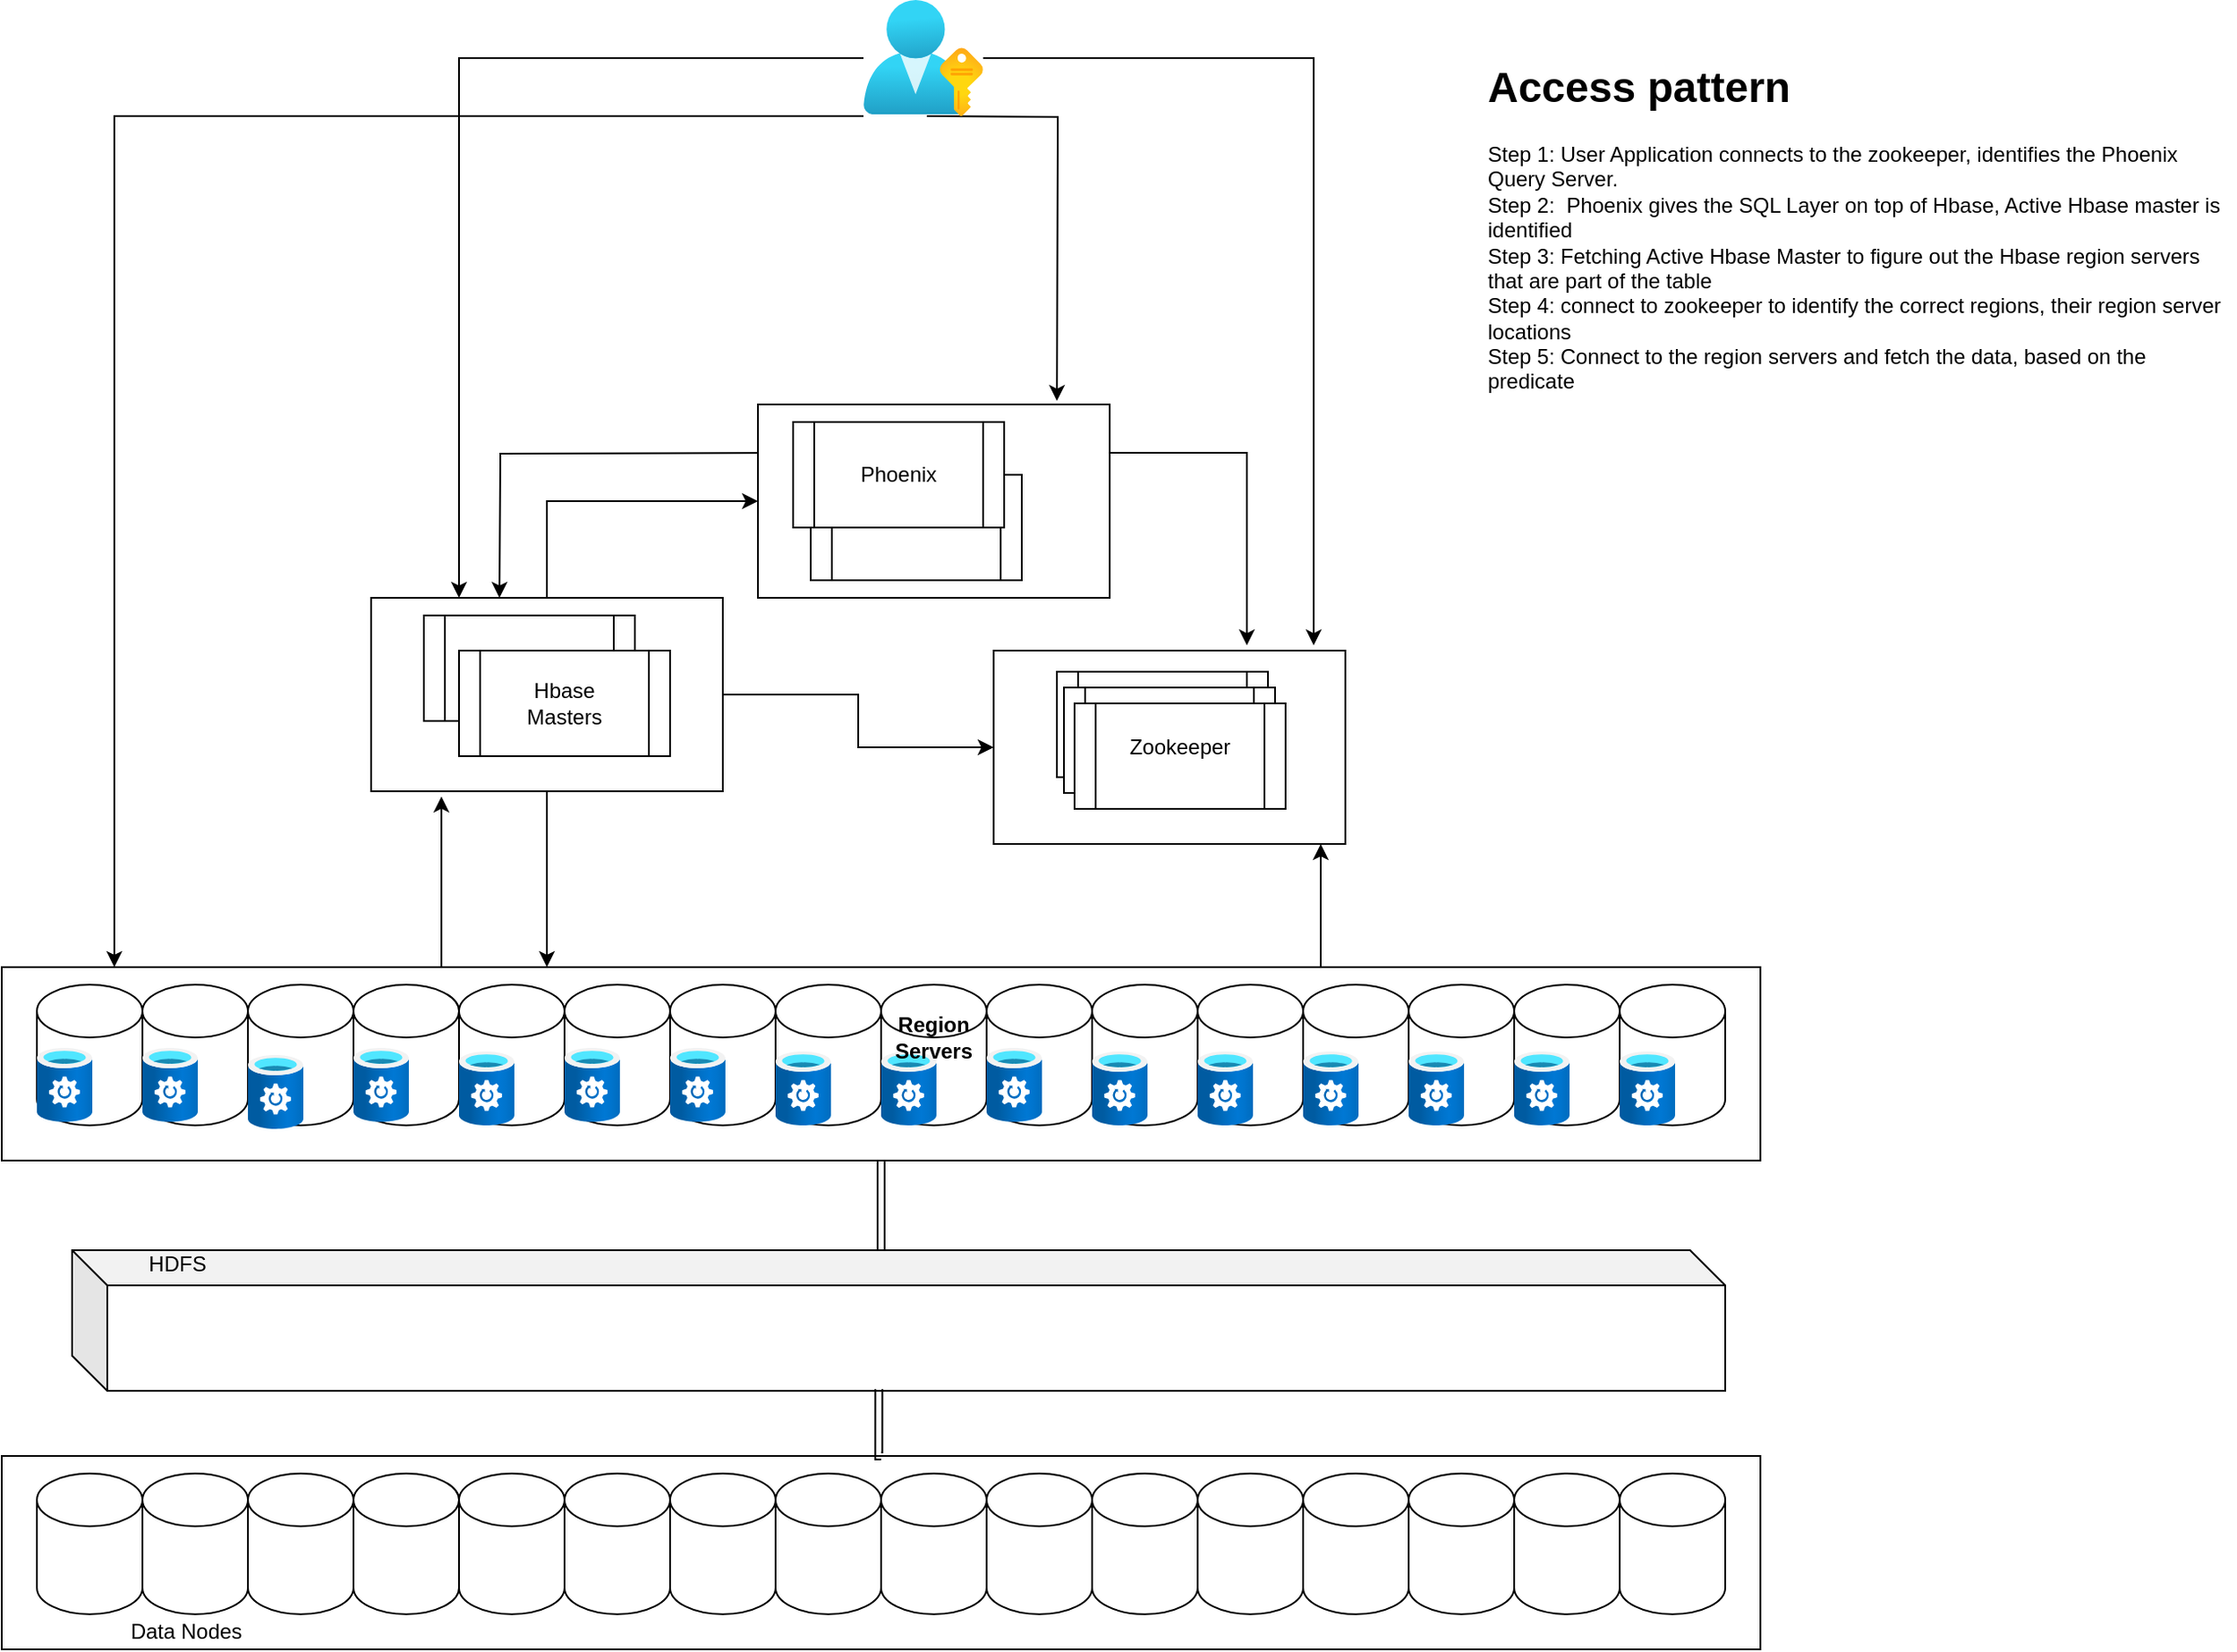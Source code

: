 <mxfile version="13.7.6" type="github">
  <diagram id="bmhlEbcA9fRNL5O0vbAR" name="Page-1">
    <mxGraphModel dx="1426" dy="747" grid="1" gridSize="10" guides="1" tooltips="1" connect="1" arrows="1" fold="1" page="1" pageScale="1" pageWidth="850" pageHeight="1100" math="0" shadow="0">
      <root>
        <mxCell id="0" />
        <mxCell id="1" parent="0" />
        <mxCell id="N-GH-2d4FOaoW70_5H-s-35" value="" style="rounded=0;whiteSpace=wrap;html=1;" parent="1" vertex="1">
          <mxGeometry x="574" y="450" width="200" height="110" as="geometry" />
        </mxCell>
        <mxCell id="N-GH-2d4FOaoW70_5H-s-38" style="edgeStyle=orthogonalEdgeStyle;rounded=0;orthogonalLoop=1;jettySize=auto;html=1;exitX=1;exitY=0.25;exitDx=0;exitDy=0;entryX=0.72;entryY=-0.027;entryDx=0;entryDy=0;entryPerimeter=0;" parent="1" source="N-GH-2d4FOaoW70_5H-s-34" target="N-GH-2d4FOaoW70_5H-s-35" edge="1">
          <mxGeometry relative="1" as="geometry" />
        </mxCell>
        <mxCell id="N-GH-2d4FOaoW70_5H-s-47" style="edgeStyle=orthogonalEdgeStyle;rounded=0;orthogonalLoop=1;jettySize=auto;html=1;exitX=0;exitY=0.25;exitDx=0;exitDy=0;entryX=0.25;entryY=0;entryDx=0;entryDy=0;" parent="1" edge="1">
          <mxGeometry relative="1" as="geometry">
            <mxPoint x="463" y="337.5" as="sourcePoint" />
            <mxPoint x="293" y="420" as="targetPoint" />
          </mxGeometry>
        </mxCell>
        <mxCell id="N-GH-2d4FOaoW70_5H-s-34" value="" style="rounded=0;whiteSpace=wrap;html=1;" parent="1" vertex="1">
          <mxGeometry x="440" y="310" width="200" height="110" as="geometry" />
        </mxCell>
        <mxCell id="N-GH-2d4FOaoW70_5H-s-42" style="edgeStyle=orthogonalEdgeStyle;rounded=0;orthogonalLoop=1;jettySize=auto;html=1;entryX=0.31;entryY=0;entryDx=0;entryDy=0;entryPerimeter=0;" parent="1" source="N-GH-2d4FOaoW70_5H-s-29" target="N-GH-2d4FOaoW70_5H-s-28" edge="1">
          <mxGeometry relative="1" as="geometry" />
        </mxCell>
        <mxCell id="N-GH-2d4FOaoW70_5H-s-45" style="edgeStyle=orthogonalEdgeStyle;rounded=0;orthogonalLoop=1;jettySize=auto;html=1;exitX=1;exitY=0.5;exitDx=0;exitDy=0;" parent="1" source="N-GH-2d4FOaoW70_5H-s-29" target="N-GH-2d4FOaoW70_5H-s-35" edge="1">
          <mxGeometry relative="1" as="geometry" />
        </mxCell>
        <mxCell id="N-GH-2d4FOaoW70_5H-s-48" style="edgeStyle=orthogonalEdgeStyle;rounded=0;orthogonalLoop=1;jettySize=auto;html=1;exitX=0.5;exitY=0;exitDx=0;exitDy=0;entryX=0;entryY=0.5;entryDx=0;entryDy=0;" parent="1" source="N-GH-2d4FOaoW70_5H-s-29" target="N-GH-2d4FOaoW70_5H-s-34" edge="1">
          <mxGeometry relative="1" as="geometry" />
        </mxCell>
        <mxCell id="N-GH-2d4FOaoW70_5H-s-29" value="" style="rounded=0;whiteSpace=wrap;html=1;" parent="1" vertex="1">
          <mxGeometry x="220" y="420" width="200" height="110" as="geometry" />
        </mxCell>
        <mxCell id="N-GH-2d4FOaoW70_5H-s-41" style="edgeStyle=orthogonalEdgeStyle;rounded=0;orthogonalLoop=1;jettySize=auto;html=1;exitX=0.75;exitY=0;exitDx=0;exitDy=0;entryX=0.93;entryY=1;entryDx=0;entryDy=0;entryPerimeter=0;" parent="1" source="N-GH-2d4FOaoW70_5H-s-28" target="N-GH-2d4FOaoW70_5H-s-35" edge="1">
          <mxGeometry relative="1" as="geometry" />
        </mxCell>
        <mxCell id="N-GH-2d4FOaoW70_5H-s-43" style="edgeStyle=orthogonalEdgeStyle;rounded=0;orthogonalLoop=1;jettySize=auto;html=1;exitX=0.25;exitY=0;exitDx=0;exitDy=0;entryX=0.2;entryY=1.027;entryDx=0;entryDy=0;entryPerimeter=0;" parent="1" source="N-GH-2d4FOaoW70_5H-s-28" target="N-GH-2d4FOaoW70_5H-s-29" edge="1">
          <mxGeometry relative="1" as="geometry" />
        </mxCell>
        <mxCell id="N-GH-2d4FOaoW70_5H-s-82" style="edgeStyle=orthogonalEdgeStyle;shape=link;rounded=0;orthogonalLoop=1;jettySize=auto;html=1;exitX=0;exitY=0;exitDx=460;exitDy=0;exitPerimeter=0;entryX=0.5;entryY=1;entryDx=0;entryDy=0;" parent="1" source="N-GH-2d4FOaoW70_5H-s-1" target="N-GH-2d4FOaoW70_5H-s-28" edge="1">
          <mxGeometry relative="1" as="geometry" />
        </mxCell>
        <mxCell id="N-GH-2d4FOaoW70_5H-s-1" value="" style="shape=cube;whiteSpace=wrap;html=1;boundedLbl=1;backgroundOutline=1;darkOpacity=0.05;darkOpacity2=0.1;" parent="1" vertex="1">
          <mxGeometry x="50" y="791" width="940" height="80" as="geometry" />
        </mxCell>
        <mxCell id="N-GH-2d4FOaoW70_5H-s-19" value="" style="shape=process;whiteSpace=wrap;html=1;backgroundOutline=1;" parent="1" vertex="1">
          <mxGeometry x="250" y="430" width="120" height="60" as="geometry" />
        </mxCell>
        <mxCell id="N-GH-2d4FOaoW70_5H-s-20" value="" style="shape=process;whiteSpace=wrap;html=1;backgroundOutline=1;" parent="1" vertex="1">
          <mxGeometry x="270" y="450" width="120" height="60" as="geometry" />
        </mxCell>
        <mxCell id="N-GH-2d4FOaoW70_5H-s-21" value="" style="shape=process;whiteSpace=wrap;html=1;backgroundOutline=1;" parent="1" vertex="1">
          <mxGeometry x="610" y="462" width="120" height="60" as="geometry" />
        </mxCell>
        <mxCell id="N-GH-2d4FOaoW70_5H-s-22" value="" style="shape=process;whiteSpace=wrap;html=1;backgroundOutline=1;" parent="1" vertex="1">
          <mxGeometry x="614" y="471" width="120" height="60" as="geometry" />
        </mxCell>
        <mxCell id="N-GH-2d4FOaoW70_5H-s-23" value="" style="shape=process;whiteSpace=wrap;html=1;backgroundOutline=1;" parent="1" vertex="1">
          <mxGeometry x="620" y="480" width="120" height="60" as="geometry" />
        </mxCell>
        <mxCell id="N-GH-2d4FOaoW70_5H-s-32" value="" style="shape=process;whiteSpace=wrap;html=1;backgroundOutline=1;" parent="1" vertex="1">
          <mxGeometry x="470" y="350" width="120" height="60" as="geometry" />
        </mxCell>
        <mxCell id="N-GH-2d4FOaoW70_5H-s-33" value="" style="shape=process;whiteSpace=wrap;html=1;backgroundOutline=1;" parent="1" vertex="1">
          <mxGeometry x="460" y="320" width="120" height="60" as="geometry" />
        </mxCell>
        <mxCell id="N-GH-2d4FOaoW70_5H-s-49" value="" style="group" parent="1" vertex="1" connectable="0">
          <mxGeometry x="10" y="630" width="1000" height="110" as="geometry" />
        </mxCell>
        <mxCell id="N-GH-2d4FOaoW70_5H-s-28" value="" style="rounded=0;whiteSpace=wrap;html=1;" parent="N-GH-2d4FOaoW70_5H-s-49" vertex="1">
          <mxGeometry width="1000" height="110" as="geometry" />
        </mxCell>
        <mxCell id="N-GH-2d4FOaoW70_5H-s-2" value="" style="shape=cylinder3;whiteSpace=wrap;html=1;boundedLbl=1;backgroundOutline=1;size=15;" parent="N-GH-2d4FOaoW70_5H-s-49" vertex="1">
          <mxGeometry x="920" y="10" width="60" height="80" as="geometry" />
        </mxCell>
        <mxCell id="N-GH-2d4FOaoW70_5H-s-3" value="" style="shape=cylinder3;whiteSpace=wrap;html=1;boundedLbl=1;backgroundOutline=1;size=15;" parent="N-GH-2d4FOaoW70_5H-s-49" vertex="1">
          <mxGeometry x="860" y="10" width="60" height="80" as="geometry" />
        </mxCell>
        <mxCell id="N-GH-2d4FOaoW70_5H-s-4" value="" style="shape=cylinder3;whiteSpace=wrap;html=1;boundedLbl=1;backgroundOutline=1;size=15;" parent="N-GH-2d4FOaoW70_5H-s-49" vertex="1">
          <mxGeometry x="800" y="10" width="60" height="80" as="geometry" />
        </mxCell>
        <mxCell id="N-GH-2d4FOaoW70_5H-s-5" value="" style="shape=cylinder3;whiteSpace=wrap;html=1;boundedLbl=1;backgroundOutline=1;size=15;" parent="N-GH-2d4FOaoW70_5H-s-49" vertex="1">
          <mxGeometry x="20" y="10" width="60" height="80" as="geometry" />
        </mxCell>
        <mxCell id="N-GH-2d4FOaoW70_5H-s-6" value="" style="shape=cylinder3;whiteSpace=wrap;html=1;boundedLbl=1;backgroundOutline=1;size=15;" parent="N-GH-2d4FOaoW70_5H-s-49" vertex="1">
          <mxGeometry x="80" y="10" width="60" height="80" as="geometry" />
        </mxCell>
        <mxCell id="N-GH-2d4FOaoW70_5H-s-7" value="" style="shape=cylinder3;whiteSpace=wrap;html=1;boundedLbl=1;backgroundOutline=1;size=15;" parent="N-GH-2d4FOaoW70_5H-s-49" vertex="1">
          <mxGeometry x="140" y="10" width="60" height="80" as="geometry" />
        </mxCell>
        <mxCell id="N-GH-2d4FOaoW70_5H-s-8" value="" style="shape=cylinder3;whiteSpace=wrap;html=1;boundedLbl=1;backgroundOutline=1;size=15;" parent="N-GH-2d4FOaoW70_5H-s-49" vertex="1">
          <mxGeometry x="200" y="10" width="60" height="80" as="geometry" />
        </mxCell>
        <mxCell id="N-GH-2d4FOaoW70_5H-s-9" value="" style="shape=cylinder3;whiteSpace=wrap;html=1;boundedLbl=1;backgroundOutline=1;size=15;" parent="N-GH-2d4FOaoW70_5H-s-49" vertex="1">
          <mxGeometry x="260" y="10" width="60" height="80" as="geometry" />
        </mxCell>
        <mxCell id="N-GH-2d4FOaoW70_5H-s-10" value="" style="shape=cylinder3;whiteSpace=wrap;html=1;boundedLbl=1;backgroundOutline=1;size=15;" parent="N-GH-2d4FOaoW70_5H-s-49" vertex="1">
          <mxGeometry x="320" y="10" width="60" height="80" as="geometry" />
        </mxCell>
        <mxCell id="N-GH-2d4FOaoW70_5H-s-11" value="" style="shape=cylinder3;whiteSpace=wrap;html=1;boundedLbl=1;backgroundOutline=1;size=15;" parent="N-GH-2d4FOaoW70_5H-s-49" vertex="1">
          <mxGeometry x="380" y="10" width="60" height="80" as="geometry" />
        </mxCell>
        <mxCell id="N-GH-2d4FOaoW70_5H-s-12" value="" style="shape=cylinder3;whiteSpace=wrap;html=1;boundedLbl=1;backgroundOutline=1;size=15;" parent="N-GH-2d4FOaoW70_5H-s-49" vertex="1">
          <mxGeometry x="440" y="10" width="60" height="80" as="geometry" />
        </mxCell>
        <mxCell id="N-GH-2d4FOaoW70_5H-s-13" value="" style="shape=cylinder3;whiteSpace=wrap;html=1;boundedLbl=1;backgroundOutline=1;size=15;" parent="N-GH-2d4FOaoW70_5H-s-49" vertex="1">
          <mxGeometry x="500" y="10" width="60" height="80" as="geometry" />
        </mxCell>
        <mxCell id="N-GH-2d4FOaoW70_5H-s-14" value="" style="shape=cylinder3;whiteSpace=wrap;html=1;boundedLbl=1;backgroundOutline=1;size=15;" parent="N-GH-2d4FOaoW70_5H-s-49" vertex="1">
          <mxGeometry x="560" y="10" width="60" height="80" as="geometry" />
        </mxCell>
        <mxCell id="N-GH-2d4FOaoW70_5H-s-15" value="" style="shape=cylinder3;whiteSpace=wrap;html=1;boundedLbl=1;backgroundOutline=1;size=15;" parent="N-GH-2d4FOaoW70_5H-s-49" vertex="1">
          <mxGeometry x="620" y="10" width="60" height="80" as="geometry" />
        </mxCell>
        <mxCell id="N-GH-2d4FOaoW70_5H-s-16" value="" style="shape=cylinder3;whiteSpace=wrap;html=1;boundedLbl=1;backgroundOutline=1;size=15;" parent="N-GH-2d4FOaoW70_5H-s-49" vertex="1">
          <mxGeometry x="680" y="10" width="60" height="80" as="geometry" />
        </mxCell>
        <mxCell id="N-GH-2d4FOaoW70_5H-s-17" value="" style="shape=cylinder3;whiteSpace=wrap;html=1;boundedLbl=1;backgroundOutline=1;size=15;" parent="N-GH-2d4FOaoW70_5H-s-49" vertex="1">
          <mxGeometry x="740" y="10" width="60" height="80" as="geometry" />
        </mxCell>
        <mxCell id="dnIv62N089S6kgZb1DLG-6" value="" style="aspect=fixed;html=1;points=[];align=center;image;fontSize=12;image=img/lib/azure2/storage/StorSimple_Data_Managers.svg;" vertex="1" parent="N-GH-2d4FOaoW70_5H-s-49">
          <mxGeometry x="920" y="48" width="31.5" height="42" as="geometry" />
        </mxCell>
        <mxCell id="dnIv62N089S6kgZb1DLG-5" value="" style="aspect=fixed;html=1;points=[];align=center;image;fontSize=12;image=img/lib/azure2/storage/StorSimple_Data_Managers.svg;" vertex="1" parent="N-GH-2d4FOaoW70_5H-s-49">
          <mxGeometry x="860" y="48" width="31.5" height="42" as="geometry" />
        </mxCell>
        <mxCell id="dnIv62N089S6kgZb1DLG-4" value="" style="aspect=fixed;html=1;points=[];align=center;image;fontSize=12;image=img/lib/azure2/storage/StorSimple_Data_Managers.svg;" vertex="1" parent="N-GH-2d4FOaoW70_5H-s-49">
          <mxGeometry x="800" y="48" width="31.5" height="42" as="geometry" />
        </mxCell>
        <mxCell id="dnIv62N089S6kgZb1DLG-3" value="" style="aspect=fixed;html=1;points=[];align=center;image;fontSize=12;image=img/lib/azure2/storage/StorSimple_Data_Managers.svg;" vertex="1" parent="N-GH-2d4FOaoW70_5H-s-49">
          <mxGeometry x="740" y="48" width="31.5" height="42" as="geometry" />
        </mxCell>
        <mxCell id="dnIv62N089S6kgZb1DLG-2" value="" style="aspect=fixed;html=1;points=[];align=center;image;fontSize=12;image=img/lib/azure2/storage/StorSimple_Data_Managers.svg;" vertex="1" parent="N-GH-2d4FOaoW70_5H-s-49">
          <mxGeometry x="680" y="48" width="31.5" height="42" as="geometry" />
        </mxCell>
        <mxCell id="dnIv62N089S6kgZb1DLG-11" value="" style="aspect=fixed;html=1;points=[];align=center;image;fontSize=12;image=img/lib/azure2/storage/StorSimple_Data_Managers.svg;" vertex="1" parent="N-GH-2d4FOaoW70_5H-s-49">
          <mxGeometry x="620" y="48" width="31.5" height="42" as="geometry" />
        </mxCell>
        <mxCell id="dnIv62N089S6kgZb1DLG-10" value="" style="aspect=fixed;html=1;points=[];align=center;image;fontSize=12;image=img/lib/azure2/storage/StorSimple_Data_Managers.svg;" vertex="1" parent="N-GH-2d4FOaoW70_5H-s-49">
          <mxGeometry x="560" y="46" width="31.5" height="42" as="geometry" />
        </mxCell>
        <mxCell id="dnIv62N089S6kgZb1DLG-9" value="" style="aspect=fixed;html=1;points=[];align=center;image;fontSize=12;image=img/lib/azure2/storage/StorSimple_Data_Managers.svg;" vertex="1" parent="N-GH-2d4FOaoW70_5H-s-49">
          <mxGeometry x="500" y="48" width="31.5" height="42" as="geometry" />
        </mxCell>
        <mxCell id="dnIv62N089S6kgZb1DLG-8" value="" style="aspect=fixed;html=1;points=[];align=center;image;fontSize=12;image=img/lib/azure2/storage/StorSimple_Data_Managers.svg;" vertex="1" parent="N-GH-2d4FOaoW70_5H-s-49">
          <mxGeometry x="440" y="48" width="31.5" height="42" as="geometry" />
        </mxCell>
        <mxCell id="dnIv62N089S6kgZb1DLG-7" value="" style="aspect=fixed;html=1;points=[];align=center;image;fontSize=12;image=img/lib/azure2/storage/StorSimple_Data_Managers.svg;" vertex="1" parent="N-GH-2d4FOaoW70_5H-s-49">
          <mxGeometry x="380" y="46" width="31.5" height="42" as="geometry" />
        </mxCell>
        <mxCell id="dnIv62N089S6kgZb1DLG-16" value="" style="aspect=fixed;html=1;points=[];align=center;image;fontSize=12;image=img/lib/azure2/storage/StorSimple_Data_Managers.svg;" vertex="1" parent="N-GH-2d4FOaoW70_5H-s-49">
          <mxGeometry x="20" y="46" width="31.5" height="42" as="geometry" />
        </mxCell>
        <mxCell id="dnIv62N089S6kgZb1DLG-15" value="" style="aspect=fixed;html=1;points=[];align=center;image;fontSize=12;image=img/lib/azure2/storage/StorSimple_Data_Managers.svg;" vertex="1" parent="N-GH-2d4FOaoW70_5H-s-49">
          <mxGeometry x="80" y="46" width="31.5" height="42" as="geometry" />
        </mxCell>
        <mxCell id="dnIv62N089S6kgZb1DLG-14" value="" style="aspect=fixed;html=1;points=[];align=center;image;fontSize=12;image=img/lib/azure2/storage/StorSimple_Data_Managers.svg;" vertex="1" parent="N-GH-2d4FOaoW70_5H-s-49">
          <mxGeometry x="140" y="50" width="31.5" height="42" as="geometry" />
        </mxCell>
        <mxCell id="dnIv62N089S6kgZb1DLG-13" value="" style="aspect=fixed;html=1;points=[];align=center;image;fontSize=12;image=img/lib/azure2/storage/StorSimple_Data_Managers.svg;" vertex="1" parent="N-GH-2d4FOaoW70_5H-s-49">
          <mxGeometry x="200" y="46" width="31.5" height="42" as="geometry" />
        </mxCell>
        <mxCell id="dnIv62N089S6kgZb1DLG-12" value="" style="aspect=fixed;html=1;points=[];align=center;image;fontSize=12;image=img/lib/azure2/storage/StorSimple_Data_Managers.svg;" vertex="1" parent="N-GH-2d4FOaoW70_5H-s-49">
          <mxGeometry x="260" y="48" width="31.5" height="42" as="geometry" />
        </mxCell>
        <mxCell id="dnIv62N089S6kgZb1DLG-18" value="" style="aspect=fixed;html=1;points=[];align=center;image;fontSize=12;image=img/lib/azure2/storage/StorSimple_Data_Managers.svg;" vertex="1" parent="N-GH-2d4FOaoW70_5H-s-49">
          <mxGeometry x="320" y="46" width="31.5" height="42" as="geometry" />
        </mxCell>
        <mxCell id="N-GH-2d4FOaoW70_5H-s-50" value="" style="group" parent="1" vertex="1" connectable="0">
          <mxGeometry x="10" y="908" width="1000" height="110" as="geometry" />
        </mxCell>
        <mxCell id="N-GH-2d4FOaoW70_5H-s-51" value="" style="rounded=0;whiteSpace=wrap;html=1;" parent="N-GH-2d4FOaoW70_5H-s-50" vertex="1">
          <mxGeometry width="1000" height="110" as="geometry" />
        </mxCell>
        <mxCell id="N-GH-2d4FOaoW70_5H-s-52" value="" style="shape=cylinder3;whiteSpace=wrap;html=1;boundedLbl=1;backgroundOutline=1;size=15;" parent="N-GH-2d4FOaoW70_5H-s-50" vertex="1">
          <mxGeometry x="920" y="10" width="60" height="80" as="geometry" />
        </mxCell>
        <mxCell id="N-GH-2d4FOaoW70_5H-s-53" value="" style="shape=cylinder3;whiteSpace=wrap;html=1;boundedLbl=1;backgroundOutline=1;size=15;" parent="N-GH-2d4FOaoW70_5H-s-50" vertex="1">
          <mxGeometry x="860" y="10" width="60" height="80" as="geometry" />
        </mxCell>
        <mxCell id="N-GH-2d4FOaoW70_5H-s-54" value="" style="shape=cylinder3;whiteSpace=wrap;html=1;boundedLbl=1;backgroundOutline=1;size=15;" parent="N-GH-2d4FOaoW70_5H-s-50" vertex="1">
          <mxGeometry x="800" y="10" width="60" height="80" as="geometry" />
        </mxCell>
        <mxCell id="N-GH-2d4FOaoW70_5H-s-55" value="" style="shape=cylinder3;whiteSpace=wrap;html=1;boundedLbl=1;backgroundOutline=1;size=15;" parent="N-GH-2d4FOaoW70_5H-s-50" vertex="1">
          <mxGeometry x="20" y="10" width="60" height="80" as="geometry" />
        </mxCell>
        <mxCell id="N-GH-2d4FOaoW70_5H-s-56" value="" style="shape=cylinder3;whiteSpace=wrap;html=1;boundedLbl=1;backgroundOutline=1;size=15;" parent="N-GH-2d4FOaoW70_5H-s-50" vertex="1">
          <mxGeometry x="80" y="10" width="60" height="80" as="geometry" />
        </mxCell>
        <mxCell id="N-GH-2d4FOaoW70_5H-s-57" value="" style="shape=cylinder3;whiteSpace=wrap;html=1;boundedLbl=1;backgroundOutline=1;size=15;" parent="N-GH-2d4FOaoW70_5H-s-50" vertex="1">
          <mxGeometry x="140" y="10" width="60" height="80" as="geometry" />
        </mxCell>
        <mxCell id="N-GH-2d4FOaoW70_5H-s-58" value="" style="shape=cylinder3;whiteSpace=wrap;html=1;boundedLbl=1;backgroundOutline=1;size=15;" parent="N-GH-2d4FOaoW70_5H-s-50" vertex="1">
          <mxGeometry x="200" y="10" width="60" height="80" as="geometry" />
        </mxCell>
        <mxCell id="N-GH-2d4FOaoW70_5H-s-59" value="" style="shape=cylinder3;whiteSpace=wrap;html=1;boundedLbl=1;backgroundOutline=1;size=15;" parent="N-GH-2d4FOaoW70_5H-s-50" vertex="1">
          <mxGeometry x="260" y="10" width="60" height="80" as="geometry" />
        </mxCell>
        <mxCell id="N-GH-2d4FOaoW70_5H-s-60" value="" style="shape=cylinder3;whiteSpace=wrap;html=1;boundedLbl=1;backgroundOutline=1;size=15;" parent="N-GH-2d4FOaoW70_5H-s-50" vertex="1">
          <mxGeometry x="320" y="10" width="60" height="80" as="geometry" />
        </mxCell>
        <mxCell id="N-GH-2d4FOaoW70_5H-s-61" value="" style="shape=cylinder3;whiteSpace=wrap;html=1;boundedLbl=1;backgroundOutline=1;size=15;" parent="N-GH-2d4FOaoW70_5H-s-50" vertex="1">
          <mxGeometry x="380" y="10" width="60" height="80" as="geometry" />
        </mxCell>
        <mxCell id="N-GH-2d4FOaoW70_5H-s-62" value="" style="shape=cylinder3;whiteSpace=wrap;html=1;boundedLbl=1;backgroundOutline=1;size=15;" parent="N-GH-2d4FOaoW70_5H-s-50" vertex="1">
          <mxGeometry x="440" y="10" width="60" height="80" as="geometry" />
        </mxCell>
        <mxCell id="N-GH-2d4FOaoW70_5H-s-63" value="" style="shape=cylinder3;whiteSpace=wrap;html=1;boundedLbl=1;backgroundOutline=1;size=15;" parent="N-GH-2d4FOaoW70_5H-s-50" vertex="1">
          <mxGeometry x="500" y="10" width="60" height="80" as="geometry" />
        </mxCell>
        <mxCell id="N-GH-2d4FOaoW70_5H-s-64" value="" style="shape=cylinder3;whiteSpace=wrap;html=1;boundedLbl=1;backgroundOutline=1;size=15;" parent="N-GH-2d4FOaoW70_5H-s-50" vertex="1">
          <mxGeometry x="560" y="10" width="60" height="80" as="geometry" />
        </mxCell>
        <mxCell id="N-GH-2d4FOaoW70_5H-s-65" value="" style="shape=cylinder3;whiteSpace=wrap;html=1;boundedLbl=1;backgroundOutline=1;size=15;" parent="N-GH-2d4FOaoW70_5H-s-50" vertex="1">
          <mxGeometry x="620" y="10" width="60" height="80" as="geometry" />
        </mxCell>
        <mxCell id="N-GH-2d4FOaoW70_5H-s-66" value="" style="shape=cylinder3;whiteSpace=wrap;html=1;boundedLbl=1;backgroundOutline=1;size=15;" parent="N-GH-2d4FOaoW70_5H-s-50" vertex="1">
          <mxGeometry x="680" y="10" width="60" height="80" as="geometry" />
        </mxCell>
        <mxCell id="N-GH-2d4FOaoW70_5H-s-67" value="" style="shape=cylinder3;whiteSpace=wrap;html=1;boundedLbl=1;backgroundOutline=1;size=15;" parent="N-GH-2d4FOaoW70_5H-s-50" vertex="1">
          <mxGeometry x="740" y="10" width="60" height="80" as="geometry" />
        </mxCell>
        <mxCell id="N-GH-2d4FOaoW70_5H-s-74" value="Data Nodes" style="text;html=1;strokeColor=none;fillColor=none;align=center;verticalAlign=middle;whiteSpace=wrap;rounded=0;" parent="N-GH-2d4FOaoW70_5H-s-50" vertex="1">
          <mxGeometry x="60" y="90" width="90" height="20" as="geometry" />
        </mxCell>
        <mxCell id="N-GH-2d4FOaoW70_5H-s-68" value="&lt;b&gt;Region Servers&lt;/b&gt;" style="text;html=1;strokeColor=none;fillColor=none;align=center;verticalAlign=middle;whiteSpace=wrap;rounded=0;" parent="1" vertex="1">
          <mxGeometry x="520" y="660" width="40" height="20" as="geometry" />
        </mxCell>
        <mxCell id="N-GH-2d4FOaoW70_5H-s-69" value="HDFS" style="text;html=1;strokeColor=none;fillColor=none;align=center;verticalAlign=middle;whiteSpace=wrap;rounded=0;" parent="1" vertex="1">
          <mxGeometry x="90" y="789" width="40" height="20" as="geometry" />
        </mxCell>
        <mxCell id="N-GH-2d4FOaoW70_5H-s-81" style="edgeStyle=orthogonalEdgeStyle;shape=link;rounded=0;orthogonalLoop=1;jettySize=auto;html=1;exitX=0.5;exitY=0;exitDx=0;exitDy=0;entryX=0.488;entryY=0.988;entryDx=0;entryDy=0;entryPerimeter=0;" parent="1" source="N-GH-2d4FOaoW70_5H-s-51" target="N-GH-2d4FOaoW70_5H-s-1" edge="1">
          <mxGeometry relative="1" as="geometry" />
        </mxCell>
        <mxCell id="N-GH-2d4FOaoW70_5H-s-85" value="Hbase Masters" style="text;html=1;strokeColor=none;fillColor=none;align=center;verticalAlign=middle;whiteSpace=wrap;rounded=0;" parent="1" vertex="1">
          <mxGeometry x="310" y="470" width="40" height="20" as="geometry" />
        </mxCell>
        <mxCell id="N-GH-2d4FOaoW70_5H-s-86" value="Phoenix" style="text;html=1;strokeColor=none;fillColor=none;align=center;verticalAlign=middle;whiteSpace=wrap;rounded=0;" parent="1" vertex="1">
          <mxGeometry x="500" y="340" width="40" height="20" as="geometry" />
        </mxCell>
        <mxCell id="N-GH-2d4FOaoW70_5H-s-87" value="Zookeeper" style="text;html=1;strokeColor=none;fillColor=none;align=center;verticalAlign=middle;whiteSpace=wrap;rounded=0;" parent="1" vertex="1">
          <mxGeometry x="660" y="495" width="40" height="20" as="geometry" />
        </mxCell>
        <mxCell id="dnIv62N089S6kgZb1DLG-23" style="edgeStyle=orthogonalEdgeStyle;rounded=0;orthogonalLoop=1;jettySize=auto;html=1;entryX=0.91;entryY=-0.027;entryDx=0;entryDy=0;entryPerimeter=0;" edge="1" parent="1" source="dnIv62N089S6kgZb1DLG-22" target="N-GH-2d4FOaoW70_5H-s-35">
          <mxGeometry relative="1" as="geometry" />
        </mxCell>
        <mxCell id="dnIv62N089S6kgZb1DLG-25" style="edgeStyle=orthogonalEdgeStyle;rounded=0;orthogonalLoop=1;jettySize=auto;html=1;entryX=0.87;entryY=-0.018;entryDx=0;entryDy=0;entryPerimeter=0;" edge="1" parent="1">
          <mxGeometry relative="1" as="geometry">
            <mxPoint x="536" y="146" as="sourcePoint" />
            <mxPoint x="610" y="308.02" as="targetPoint" />
          </mxGeometry>
        </mxCell>
        <mxCell id="dnIv62N089S6kgZb1DLG-26" style="edgeStyle=orthogonalEdgeStyle;rounded=0;orthogonalLoop=1;jettySize=auto;html=1;entryX=0.25;entryY=0;entryDx=0;entryDy=0;" edge="1" parent="1" source="dnIv62N089S6kgZb1DLG-22" target="N-GH-2d4FOaoW70_5H-s-29">
          <mxGeometry relative="1" as="geometry">
            <mxPoint x="270" y="410" as="targetPoint" />
          </mxGeometry>
        </mxCell>
        <mxCell id="dnIv62N089S6kgZb1DLG-28" style="edgeStyle=orthogonalEdgeStyle;rounded=0;orthogonalLoop=1;jettySize=auto;html=1;entryX=0.064;entryY=0;entryDx=0;entryDy=0;entryPerimeter=0;" edge="1" parent="1" source="dnIv62N089S6kgZb1DLG-22" target="N-GH-2d4FOaoW70_5H-s-28">
          <mxGeometry relative="1" as="geometry">
            <Array as="points">
              <mxPoint x="74" y="146" />
            </Array>
          </mxGeometry>
        </mxCell>
        <mxCell id="dnIv62N089S6kgZb1DLG-22" value="" style="aspect=fixed;html=1;points=[];align=center;image;fontSize=12;image=img/lib/azure2/azure_stack/User_Subscriptions.svg;" vertex="1" parent="1">
          <mxGeometry x="500" y="80" width="68" height="66" as="geometry" />
        </mxCell>
        <mxCell id="dnIv62N089S6kgZb1DLG-27" value="&lt;h1&gt;Access pattern&lt;/h1&gt;&lt;div&gt;Step 1: User Application connects to the zookeeper, identifies the Phoenix Query Server.&lt;/div&gt;&lt;div&gt;Step 2:&amp;nbsp; Phoenix gives the SQL Layer on top of Hbase, Active Hbase master is identified&lt;/div&gt;&lt;div&gt;Step 3: Fetching Active Hbase Master to figure out the Hbase region servers that are part of the table&lt;/div&gt;&lt;div&gt;Step 4: connect to zookeeper to identify the correct regions, their region server locations&lt;/div&gt;&lt;div&gt;Step 5: Connect to the region servers and fetch the data, based on the predicate&lt;/div&gt;" style="text;html=1;strokeColor=none;fillColor=none;spacing=5;spacingTop=-20;whiteSpace=wrap;overflow=hidden;rounded=0;" vertex="1" parent="1">
          <mxGeometry x="850" y="110" width="430" height="490" as="geometry" />
        </mxCell>
      </root>
    </mxGraphModel>
  </diagram>
</mxfile>
